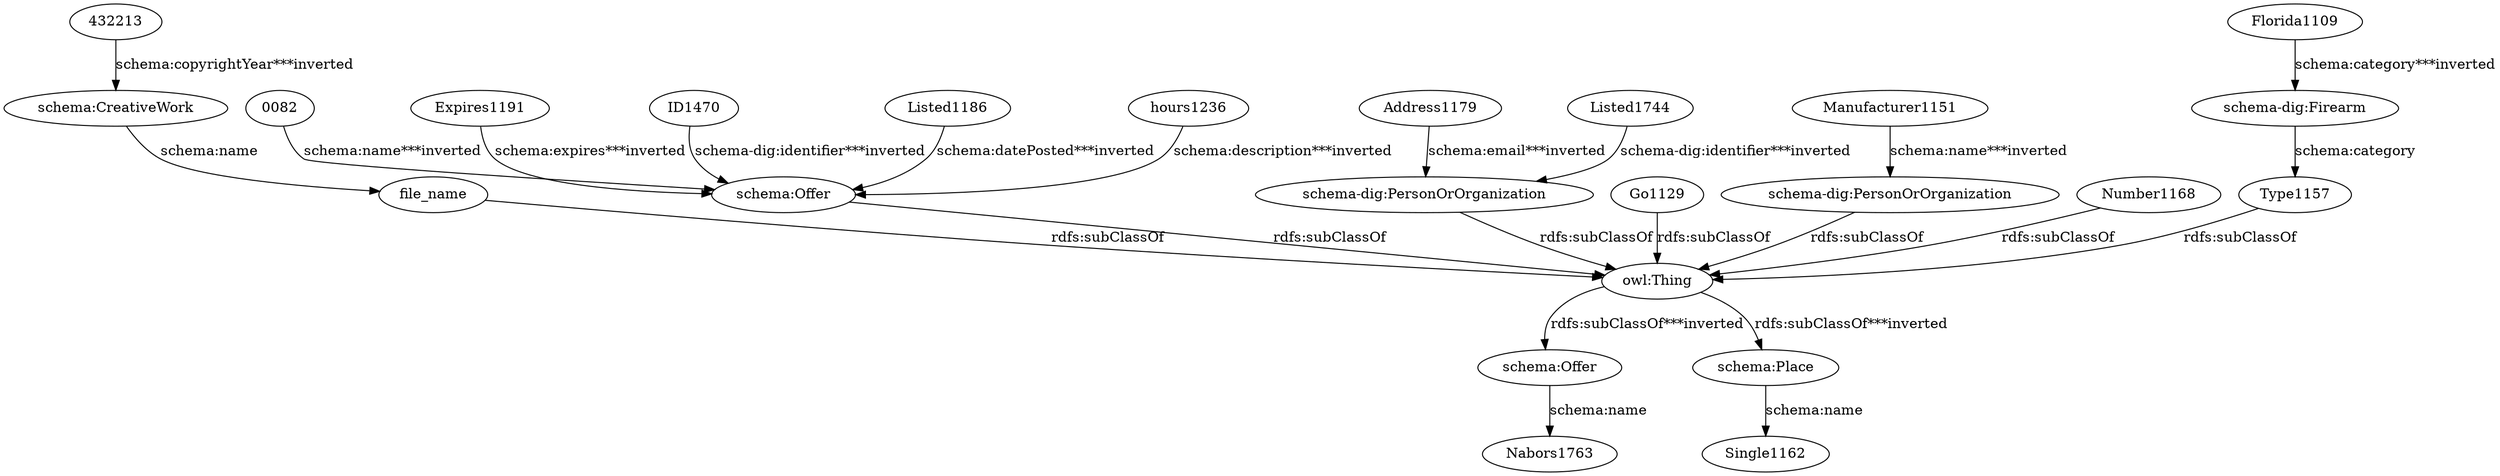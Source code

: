 digraph {
  "432213" [type=attribute_name,label="432213"]
  "0082" [type=attribute_name,label="0082"]
  "schema:Offer1" [type=class_uri,label="schema:Offer"]
  "schema:CreativeWork1" [type=class_uri,label="schema:CreativeWork"]
  Address1179 [type=attribute_name,label=Address1179]
  "schema-dig:PersonOrOrganization1" [type=class_uri,label="schema-dig:PersonOrOrganization"]
  Expires1191 [type=attribute_name,label=Expires1191]
  Florida1109 [type=attribute_name,label=Florida1109]
  "schema-dig:Firearm1" [type=class_uri,label="schema-dig:Firearm"]
  Go1129 [type=attribute_name,label=Go1129]
  "owl:Thing" [type=special,label="owl:Thing"]
  ID1470 [type=attribute_name,label=ID1470]
  Listed1186 [type=attribute_name,label=Listed1186]
  Listed1744 [type=attribute_name,label=Listed1744]
  Manufacturer1151 [type=attribute_name,label=Manufacturer1151]
  "schema-dig:PersonOrOrganization2" [type=class_uri,label="schema-dig:PersonOrOrganization"]
  Number1168 [type=attribute_name,label=Number1168]
  Type1157 [type=attribute_name,label=Type1157]
  file_name [type=attribute_name,label=file_name]
  hours1236 [type=attribute_name,label=hours1236]
  "schema:Offer2" [type=class_uri,label="schema:Offer"]
  "schema:Place1" [type=class_uri,label="schema:Place"]
  Nabors1763 [type=attribute_name,label=Nabors1763]
  Single1162 [type=attribute_name,label=Single1162]
  "0082" -> "schema:Offer1" [type=st_property_uri,label="schema:name***inverted"]
  "432213" -> "schema:CreativeWork1" [type=st_property_uri,label="schema:copyrightYear***inverted"]
  Address1179 -> "schema-dig:PersonOrOrganization1" [type=st_property_uri,label="schema:email***inverted"]
  Expires1191 -> "schema:Offer1" [type=st_property_uri,label="schema:expires***inverted"]
  Florida1109 -> "schema-dig:Firearm1" [type=st_property_uri,label="schema:category***inverted"]
  Go1129 -> "owl:Thing" [label="rdfs:subClassOf",type=inherited]
  ID1470 -> "schema:Offer1" [type=st_property_uri,label="schema-dig:identifier***inverted"]
  Listed1186 -> "schema:Offer1" [type=st_property_uri,label="schema:datePosted***inverted"]
  Listed1744 -> "schema-dig:PersonOrOrganization1" [type=st_property_uri,label="schema-dig:identifier***inverted"]
  Manufacturer1151 -> "schema-dig:PersonOrOrganization2" [type=st_property_uri,label="schema:name***inverted"]
  Number1168 -> "owl:Thing" [label="rdfs:subClassOf",type=inherited]
  Type1157 -> "owl:Thing" [label="rdfs:subClassOf",type=inherited]
  file_name -> "owl:Thing" [label="rdfs:subClassOf",type=inherited]
  hours1236 -> "schema:Offer1" [type=st_property_uri,label="schema:description***inverted"]
  "owl:Thing" -> "schema:Offer2" [type=inherited,label="rdfs:subClassOf***inverted"]
  "owl:Thing" -> "schema:Place1" [type=inherited,label="rdfs:subClassOf***inverted"]
  "schema-dig:Firearm1" -> Type1157 [label="schema:category",type=st_property_uri]
  "schema-dig:PersonOrOrganization1" -> "owl:Thing" [label="rdfs:subClassOf",type=inherited]
  "schema-dig:PersonOrOrganization2" -> "owl:Thing" [label="rdfs:subClassOf",type=inherited]
  "schema:CreativeWork1" -> file_name [label="schema:name",type=st_property_uri]
  "schema:Offer1" -> "owl:Thing" [label="rdfs:subClassOf",type=inherited]
  "schema:Offer2" -> Nabors1763 [label="schema:name",type=st_property_uri]
  "schema:Place1" -> Single1162 [label="schema:name",type=st_property_uri]
}
